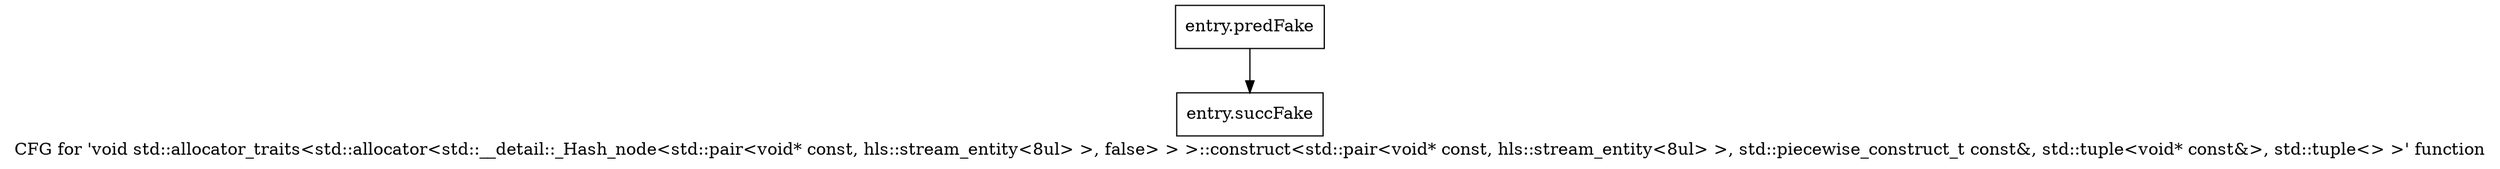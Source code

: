 digraph "CFG for 'void std::allocator_traits\<std::allocator\<std::__detail::_Hash_node\<std::pair\<void* const, hls::stream_entity\<8ul\> \>, false\> \> \>::construct\<std::pair\<void* const, hls::stream_entity\<8ul\> \>, std::piecewise_construct_t const&, std::tuple\<void* const&\>, std::tuple\<\> \>' function" {
	label="CFG for 'void std::allocator_traits\<std::allocator\<std::__detail::_Hash_node\<std::pair\<void* const, hls::stream_entity\<8ul\> \>, false\> \> \>::construct\<std::pair\<void* const, hls::stream_entity\<8ul\> \>, std::piecewise_construct_t const&, std::tuple\<void* const&\>, std::tuple\<\> \>' function";

	Node0x573b2a0 [shape=record,filename="",linenumber="",label="{entry.predFake}"];
	Node0x573b2a0 -> Node0x58f13c0[ callList="" memoryops="" filename="/tools/Xilinx/Vitis_HLS/2023.1/tps/lnx64/gcc-8.3.0/lib/gcc/x86_64-pc-linux-gnu/8.3.0/../../../../include/c++/8.3.0/bits/alloc_traits.h" execusionnum="1"];
	Node0x58f13c0 [shape=record,filename="/tools/Xilinx/Vitis_HLS/2023.1/tps/lnx64/gcc-8.3.0/lib/gcc/x86_64-pc-linux-gnu/8.3.0/../../../../include/c++/8.3.0/bits/alloc_traits.h",linenumber="475",label="{entry.succFake}"];
}
